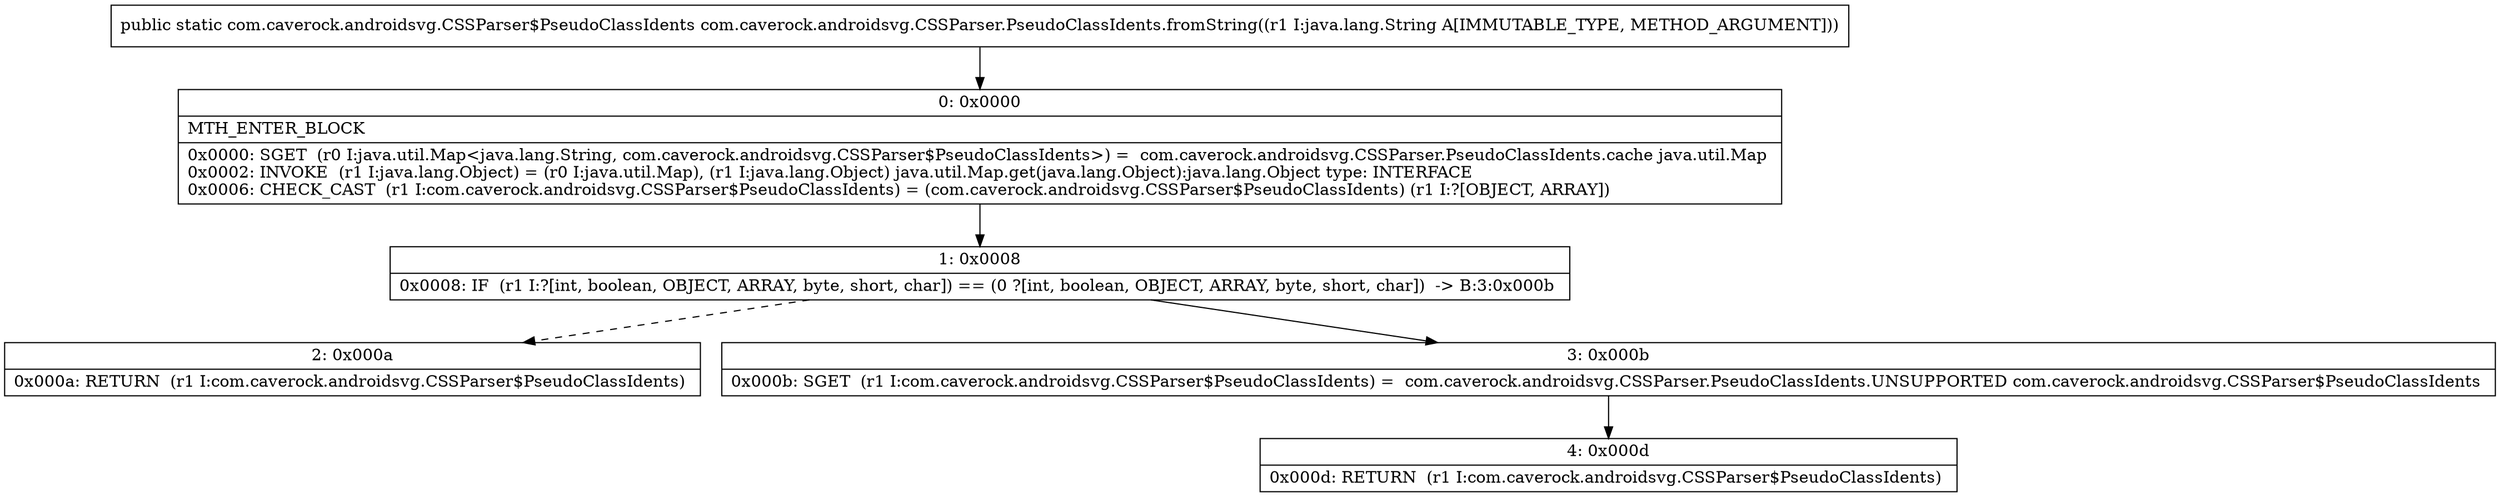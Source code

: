 digraph "CFG forcom.caverock.androidsvg.CSSParser.PseudoClassIdents.fromString(Ljava\/lang\/String;)Lcom\/caverock\/androidsvg\/CSSParser$PseudoClassIdents;" {
Node_0 [shape=record,label="{0\:\ 0x0000|MTH_ENTER_BLOCK\l|0x0000: SGET  (r0 I:java.util.Map\<java.lang.String, com.caverock.androidsvg.CSSParser$PseudoClassIdents\>) =  com.caverock.androidsvg.CSSParser.PseudoClassIdents.cache java.util.Map \l0x0002: INVOKE  (r1 I:java.lang.Object) = (r0 I:java.util.Map), (r1 I:java.lang.Object) java.util.Map.get(java.lang.Object):java.lang.Object type: INTERFACE \l0x0006: CHECK_CAST  (r1 I:com.caverock.androidsvg.CSSParser$PseudoClassIdents) = (com.caverock.androidsvg.CSSParser$PseudoClassIdents) (r1 I:?[OBJECT, ARRAY]) \l}"];
Node_1 [shape=record,label="{1\:\ 0x0008|0x0008: IF  (r1 I:?[int, boolean, OBJECT, ARRAY, byte, short, char]) == (0 ?[int, boolean, OBJECT, ARRAY, byte, short, char])  \-\> B:3:0x000b \l}"];
Node_2 [shape=record,label="{2\:\ 0x000a|0x000a: RETURN  (r1 I:com.caverock.androidsvg.CSSParser$PseudoClassIdents) \l}"];
Node_3 [shape=record,label="{3\:\ 0x000b|0x000b: SGET  (r1 I:com.caverock.androidsvg.CSSParser$PseudoClassIdents) =  com.caverock.androidsvg.CSSParser.PseudoClassIdents.UNSUPPORTED com.caverock.androidsvg.CSSParser$PseudoClassIdents \l}"];
Node_4 [shape=record,label="{4\:\ 0x000d|0x000d: RETURN  (r1 I:com.caverock.androidsvg.CSSParser$PseudoClassIdents) \l}"];
MethodNode[shape=record,label="{public static com.caverock.androidsvg.CSSParser$PseudoClassIdents com.caverock.androidsvg.CSSParser.PseudoClassIdents.fromString((r1 I:java.lang.String A[IMMUTABLE_TYPE, METHOD_ARGUMENT])) }"];
MethodNode -> Node_0;
Node_0 -> Node_1;
Node_1 -> Node_2[style=dashed];
Node_1 -> Node_3;
Node_3 -> Node_4;
}

